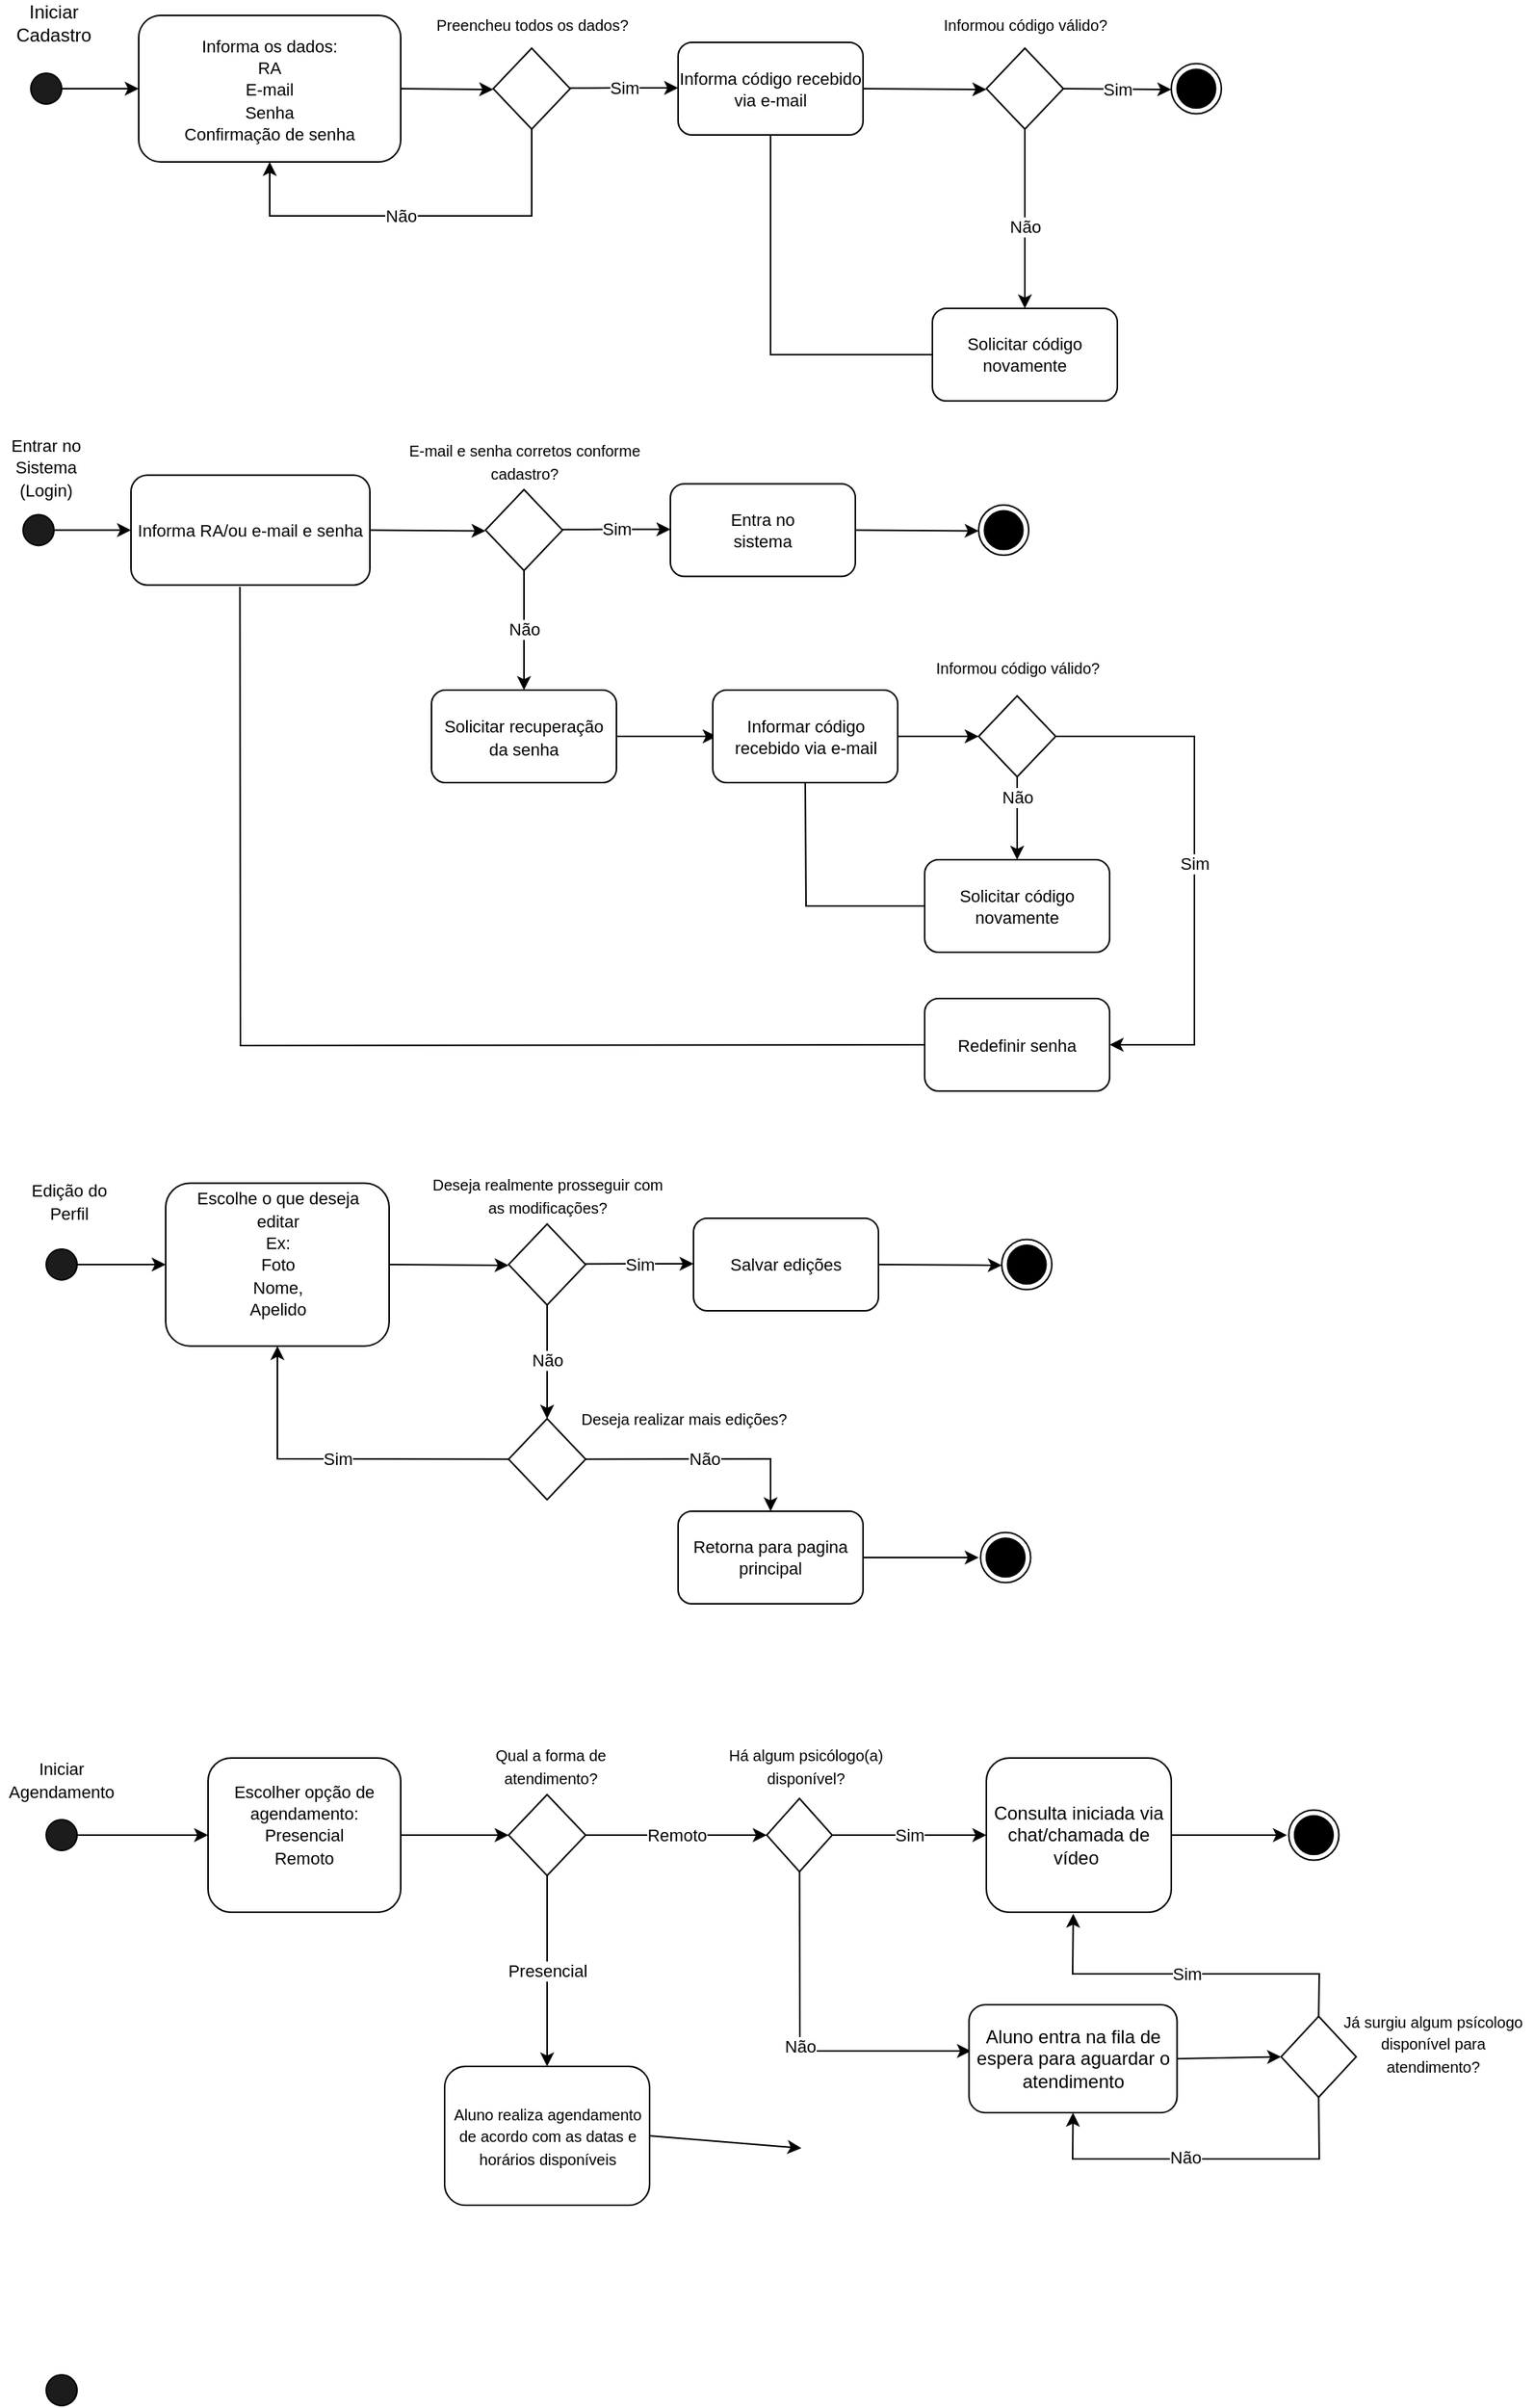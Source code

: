 <mxfile version="21.1.7" type="github">
  <diagram name="Página-1" id="GVrCEBP-sC31mfDfFol-">
    <mxGraphModel dx="819" dy="437" grid="1" gridSize="10" guides="1" tooltips="1" connect="1" arrows="1" fold="1" page="1" pageScale="1" pageWidth="827" pageHeight="1169" math="0" shadow="0">
      <root>
        <mxCell id="0" />
        <mxCell id="1" parent="0" />
        <mxCell id="yPgfIwb3IiQU2in2HysK-1" value="" style="ellipse;whiteSpace=wrap;html=1;aspect=fixed;fillColor=#1C1C1C;" parent="1" vertex="1">
          <mxGeometry x="20" y="77.5" width="20" height="20" as="geometry" />
        </mxCell>
        <mxCell id="yPgfIwb3IiQU2in2HysK-2" value="" style="endArrow=classic;html=1;rounded=0;exitX=1;exitY=0.5;exitDx=0;exitDy=0;entryX=0;entryY=0.5;entryDx=0;entryDy=0;" parent="1" source="yPgfIwb3IiQU2in2HysK-1" target="yPgfIwb3IiQU2in2HysK-5" edge="1">
          <mxGeometry width="50" height="50" relative="1" as="geometry">
            <mxPoint x="240" y="270" as="sourcePoint" />
            <mxPoint x="90" y="70" as="targetPoint" />
          </mxGeometry>
        </mxCell>
        <mxCell id="yPgfIwb3IiQU2in2HysK-4" value="Iniciar Cadastro" style="text;strokeColor=none;align=center;fillColor=none;html=1;verticalAlign=middle;whiteSpace=wrap;rounded=0;" parent="1" vertex="1">
          <mxGeometry y="30" width="70" height="30" as="geometry" />
        </mxCell>
        <mxCell id="yPgfIwb3IiQU2in2HysK-5" value="&lt;font style=&quot;font-size: 11px;&quot;&gt;Informa os dados:&lt;br&gt;RA&lt;br&gt;E-mail&lt;br&gt;Senha&lt;br&gt;Confirmação de senha&lt;/font&gt;" style="rounded=1;whiteSpace=wrap;html=1;" parent="1" vertex="1">
          <mxGeometry x="90" y="40" width="170" height="95" as="geometry" />
        </mxCell>
        <mxCell id="yPgfIwb3IiQU2in2HysK-7" value="" style="endArrow=classic;html=1;rounded=0;exitX=1;exitY=0.5;exitDx=0;exitDy=0;" parent="1" source="yPgfIwb3IiQU2in2HysK-5" edge="1">
          <mxGeometry width="50" height="50" relative="1" as="geometry">
            <mxPoint x="50" y="98" as="sourcePoint" />
            <mxPoint x="320" y="88" as="targetPoint" />
            <Array as="points" />
          </mxGeometry>
        </mxCell>
        <mxCell id="yPgfIwb3IiQU2in2HysK-8" value="" style="rhombus;whiteSpace=wrap;html=1;" parent="1" vertex="1">
          <mxGeometry x="320" y="61.25" width="50" height="52.5" as="geometry" />
        </mxCell>
        <mxCell id="yPgfIwb3IiQU2in2HysK-9" value="&lt;font style=&quot;font-size: 10px;&quot;&gt;Preencheu todos os dados?&lt;/font&gt;" style="text;strokeColor=none;align=center;fillColor=none;html=1;verticalAlign=middle;whiteSpace=wrap;rounded=0;" parent="1" vertex="1">
          <mxGeometry x="267.5" y="31.25" width="155" height="30" as="geometry" />
        </mxCell>
        <mxCell id="yPgfIwb3IiQU2in2HysK-10" value="Sim" style="endArrow=classic;html=1;rounded=0;exitX=1;exitY=0.5;exitDx=0;exitDy=0;" parent="1" edge="1">
          <mxGeometry width="50" height="50" relative="1" as="geometry">
            <mxPoint x="370" y="87.16" as="sourcePoint" />
            <mxPoint x="440" y="87" as="targetPoint" />
            <Array as="points">
              <mxPoint x="400" y="87" />
            </Array>
          </mxGeometry>
        </mxCell>
        <mxCell id="yPgfIwb3IiQU2in2HysK-11" value="Não" style="endArrow=classic;html=1;rounded=0;exitX=0.5;exitY=1;exitDx=0;exitDy=0;entryX=0.5;entryY=1;entryDx=0;entryDy=0;" parent="1" source="yPgfIwb3IiQU2in2HysK-8" target="yPgfIwb3IiQU2in2HysK-5" edge="1">
          <mxGeometry x="0.081" width="50" height="50" relative="1" as="geometry">
            <mxPoint x="270" y="98" as="sourcePoint" />
            <mxPoint x="190" y="170" as="targetPoint" />
            <Array as="points">
              <mxPoint x="345" y="170" />
              <mxPoint x="240" y="170" />
              <mxPoint x="175" y="170" />
            </Array>
            <mxPoint as="offset" />
          </mxGeometry>
        </mxCell>
        <mxCell id="yPgfIwb3IiQU2in2HysK-12" value="Informa código recebido via e-mail" style="rounded=1;whiteSpace=wrap;html=1;fontSize=11;" parent="1" vertex="1">
          <mxGeometry x="440" y="57.5" width="120" height="60" as="geometry" />
        </mxCell>
        <mxCell id="yPgfIwb3IiQU2in2HysK-13" value="" style="endArrow=classic;html=1;rounded=0;exitX=1;exitY=0.5;exitDx=0;exitDy=0;" parent="1" source="yPgfIwb3IiQU2in2HysK-12" edge="1">
          <mxGeometry width="50" height="50" relative="1" as="geometry">
            <mxPoint x="270" y="98" as="sourcePoint" />
            <mxPoint x="640" y="88" as="targetPoint" />
            <Array as="points" />
          </mxGeometry>
        </mxCell>
        <mxCell id="yPgfIwb3IiQU2in2HysK-14" value="" style="rhombus;whiteSpace=wrap;html=1;" parent="1" vertex="1">
          <mxGeometry x="640" y="61.25" width="50" height="52.5" as="geometry" />
        </mxCell>
        <mxCell id="yPgfIwb3IiQU2in2HysK-15" value="&lt;font style=&quot;font-size: 10px;&quot;&gt;Informou código válido?&lt;/font&gt;" style="text;strokeColor=none;align=center;fillColor=none;html=1;verticalAlign=middle;whiteSpace=wrap;rounded=0;" parent="1" vertex="1">
          <mxGeometry x="587.5" y="31.25" width="155" height="30" as="geometry" />
        </mxCell>
        <mxCell id="yPgfIwb3IiQU2in2HysK-17" value="Sim" style="endArrow=classic;html=1;rounded=0;exitX=1;exitY=0.5;exitDx=0;exitDy=0;" parent="1" source="yPgfIwb3IiQU2in2HysK-14" edge="1">
          <mxGeometry width="50" height="50" relative="1" as="geometry">
            <mxPoint x="570" y="98" as="sourcePoint" />
            <mxPoint x="760" y="88" as="targetPoint" />
            <Array as="points" />
          </mxGeometry>
        </mxCell>
        <mxCell id="yPgfIwb3IiQU2in2HysK-18" value="Não" style="endArrow=classic;html=1;rounded=0;exitX=0.5;exitY=1;exitDx=0;exitDy=0;" parent="1" source="yPgfIwb3IiQU2in2HysK-14" edge="1">
          <mxGeometry x="0.081" width="50" height="50" relative="1" as="geometry">
            <mxPoint x="670" y="113.75" as="sourcePoint" />
            <mxPoint x="665" y="230" as="targetPoint" />
            <Array as="points">
              <mxPoint x="665" y="170" />
              <mxPoint x="665" y="190" />
            </Array>
            <mxPoint as="offset" />
          </mxGeometry>
        </mxCell>
        <mxCell id="yPgfIwb3IiQU2in2HysK-19" value="Solicitar código&lt;br&gt;novamente" style="rounded=1;whiteSpace=wrap;html=1;fontSize=11;" parent="1" vertex="1">
          <mxGeometry x="605" y="230" width="120" height="60" as="geometry" />
        </mxCell>
        <mxCell id="yPgfIwb3IiQU2in2HysK-20" value="" style="endArrow=none;html=1;rounded=0;entryX=0;entryY=0.5;entryDx=0;entryDy=0;exitX=0.5;exitY=1;exitDx=0;exitDy=0;" parent="1" source="yPgfIwb3IiQU2in2HysK-12" target="yPgfIwb3IiQU2in2HysK-19" edge="1">
          <mxGeometry width="50" height="50" relative="1" as="geometry">
            <mxPoint x="480" y="260" as="sourcePoint" />
            <mxPoint x="460" y="150" as="targetPoint" />
            <Array as="points">
              <mxPoint x="500" y="260" />
            </Array>
          </mxGeometry>
        </mxCell>
        <mxCell id="yPgfIwb3IiQU2in2HysK-21" value="" style="ellipse;whiteSpace=wrap;html=1;aspect=fixed;" parent="1" vertex="1">
          <mxGeometry x="760" y="71.25" width="32.5" height="32.5" as="geometry" />
        </mxCell>
        <mxCell id="yPgfIwb3IiQU2in2HysK-22" value="" style="ellipse;whiteSpace=wrap;html=1;aspect=fixed;fillColor=#000000;labelBackgroundColor=#000000;" parent="1" vertex="1">
          <mxGeometry x="763.75" y="75" width="25" height="25" as="geometry" />
        </mxCell>
        <mxCell id="yPgfIwb3IiQU2in2HysK-39" value="" style="ellipse;whiteSpace=wrap;html=1;aspect=fixed;fillColor=#1C1C1C;" parent="1" vertex="1">
          <mxGeometry x="15" y="363.75" width="20" height="20" as="geometry" />
        </mxCell>
        <mxCell id="yPgfIwb3IiQU2in2HysK-40" value="" style="endArrow=classic;html=1;rounded=0;exitX=1;exitY=0.5;exitDx=0;exitDy=0;entryX=0;entryY=0.5;entryDx=0;entryDy=0;" parent="1" source="yPgfIwb3IiQU2in2HysK-39" target="yPgfIwb3IiQU2in2HysK-41" edge="1">
          <mxGeometry width="50" height="50" relative="1" as="geometry">
            <mxPoint x="235" y="556.25" as="sourcePoint" />
            <mxPoint x="85" y="356.25" as="targetPoint" />
          </mxGeometry>
        </mxCell>
        <mxCell id="yPgfIwb3IiQU2in2HysK-41" value="&lt;font style=&quot;font-size: 11px;&quot;&gt;Informa RA/ou e-mail e senha&lt;br&gt;&lt;/font&gt;" style="rounded=1;whiteSpace=wrap;html=1;" parent="1" vertex="1">
          <mxGeometry x="85" y="338.13" width="155" height="71.25" as="geometry" />
        </mxCell>
        <mxCell id="yPgfIwb3IiQU2in2HysK-42" value="" style="endArrow=classic;html=1;rounded=0;exitX=1;exitY=0.5;exitDx=0;exitDy=0;" parent="1" source="yPgfIwb3IiQU2in2HysK-41" edge="1">
          <mxGeometry width="50" height="50" relative="1" as="geometry">
            <mxPoint x="45" y="384.25" as="sourcePoint" />
            <mxPoint x="315" y="374.25" as="targetPoint" />
            <Array as="points" />
          </mxGeometry>
        </mxCell>
        <mxCell id="yPgfIwb3IiQU2in2HysK-43" value="" style="rhombus;whiteSpace=wrap;html=1;" parent="1" vertex="1">
          <mxGeometry x="315" y="347.5" width="50" height="52.5" as="geometry" />
        </mxCell>
        <mxCell id="yPgfIwb3IiQU2in2HysK-44" value="&lt;font style=&quot;font-size: 10px;&quot;&gt;E-mail e senha corretos conforme cadastro?&lt;/font&gt;" style="text;strokeColor=none;align=center;fillColor=none;html=1;verticalAlign=middle;whiteSpace=wrap;rounded=0;" parent="1" vertex="1">
          <mxGeometry x="262.5" y="313.75" width="155" height="30" as="geometry" />
        </mxCell>
        <mxCell id="yPgfIwb3IiQU2in2HysK-45" value="Sim" style="endArrow=classic;html=1;rounded=0;exitX=1;exitY=0.5;exitDx=0;exitDy=0;" parent="1" edge="1">
          <mxGeometry width="50" height="50" relative="1" as="geometry">
            <mxPoint x="365" y="373.41" as="sourcePoint" />
            <mxPoint x="435" y="373.25" as="targetPoint" />
            <Array as="points">
              <mxPoint x="395" y="373.25" />
            </Array>
          </mxGeometry>
        </mxCell>
        <mxCell id="yPgfIwb3IiQU2in2HysK-46" value="Não" style="endArrow=classic;html=1;rounded=0;exitX=0.5;exitY=1;exitDx=0;exitDy=0;" parent="1" source="yPgfIwb3IiQU2in2HysK-43" edge="1">
          <mxGeometry x="-0.032" width="50" height="50" relative="1" as="geometry">
            <mxPoint x="265" y="384.25" as="sourcePoint" />
            <mxPoint x="340" y="477.5" as="targetPoint" />
            <Array as="points" />
            <mxPoint as="offset" />
          </mxGeometry>
        </mxCell>
        <mxCell id="yPgfIwb3IiQU2in2HysK-47" value="Entra no&lt;br&gt;sistema" style="rounded=1;whiteSpace=wrap;html=1;fontSize=11;" parent="1" vertex="1">
          <mxGeometry x="435" y="343.75" width="120" height="60" as="geometry" />
        </mxCell>
        <mxCell id="yPgfIwb3IiQU2in2HysK-48" value="" style="endArrow=classic;html=1;rounded=0;exitX=1;exitY=0.5;exitDx=0;exitDy=0;" parent="1" source="yPgfIwb3IiQU2in2HysK-47" edge="1">
          <mxGeometry width="50" height="50" relative="1" as="geometry">
            <mxPoint x="265" y="384.25" as="sourcePoint" />
            <mxPoint x="635" y="374.25" as="targetPoint" />
            <Array as="points" />
          </mxGeometry>
        </mxCell>
        <mxCell id="yPgfIwb3IiQU2in2HysK-55" value="" style="ellipse;whiteSpace=wrap;html=1;aspect=fixed;" parent="1" vertex="1">
          <mxGeometry x="635" y="357.51" width="32.5" height="32.5" as="geometry" />
        </mxCell>
        <mxCell id="yPgfIwb3IiQU2in2HysK-56" value="" style="ellipse;whiteSpace=wrap;html=1;aspect=fixed;fillColor=#000000;labelBackgroundColor=#000000;" parent="1" vertex="1">
          <mxGeometry x="638.75" y="361.26" width="25" height="25" as="geometry" />
        </mxCell>
        <mxCell id="yPgfIwb3IiQU2in2HysK-57" value="&lt;font style=&quot;font-size: 11px;&quot;&gt;Entrar no Sistema&lt;br&gt;(Login)&lt;/font&gt;" style="text;strokeColor=none;align=center;fillColor=none;html=1;verticalAlign=middle;whiteSpace=wrap;rounded=0;" parent="1" vertex="1">
          <mxGeometry y="317.5" width="60" height="30" as="geometry" />
        </mxCell>
        <mxCell id="yPgfIwb3IiQU2in2HysK-58" value="&lt;font style=&quot;font-size: 11px;&quot;&gt;Solicitar recuperação&lt;br&gt;da senha&lt;/font&gt;" style="rounded=1;whiteSpace=wrap;html=1;" parent="1" vertex="1">
          <mxGeometry x="280" y="477.5" width="120" height="60" as="geometry" />
        </mxCell>
        <mxCell id="yPgfIwb3IiQU2in2HysK-59" value="" style="endArrow=classic;html=1;rounded=0;exitX=1;exitY=0.5;exitDx=0;exitDy=0;" parent="1" source="yPgfIwb3IiQU2in2HysK-58" edge="1">
          <mxGeometry width="50" height="50" relative="1" as="geometry">
            <mxPoint x="245" y="383.5" as="sourcePoint" />
            <mxPoint x="465" y="507.5" as="targetPoint" />
            <Array as="points" />
          </mxGeometry>
        </mxCell>
        <mxCell id="yPgfIwb3IiQU2in2HysK-60" value="Informar código recebido via e-mail" style="rounded=1;whiteSpace=wrap;html=1;fontSize=11;" parent="1" vertex="1">
          <mxGeometry x="462.5" y="477.5" width="120" height="60" as="geometry" />
        </mxCell>
        <mxCell id="yPgfIwb3IiQU2in2HysK-61" value="" style="endArrow=classic;html=1;rounded=0;exitX=1;exitY=0.5;exitDx=0;exitDy=0;" parent="1" source="yPgfIwb3IiQU2in2HysK-60" edge="1">
          <mxGeometry width="50" height="50" relative="1" as="geometry">
            <mxPoint x="565" y="75.5" as="sourcePoint" />
            <mxPoint x="635" y="507.5" as="targetPoint" />
            <Array as="points" />
          </mxGeometry>
        </mxCell>
        <mxCell id="yPgfIwb3IiQU2in2HysK-62" value="" style="rhombus;whiteSpace=wrap;html=1;" parent="1" vertex="1">
          <mxGeometry x="635" y="481.25" width="50" height="52.5" as="geometry" />
        </mxCell>
        <mxCell id="yPgfIwb3IiQU2in2HysK-63" value="&lt;font style=&quot;font-size: 10px;&quot;&gt;Informou código válido?&lt;/font&gt;" style="text;strokeColor=none;align=center;fillColor=none;html=1;verticalAlign=middle;whiteSpace=wrap;rounded=0;" parent="1" vertex="1">
          <mxGeometry x="582.5" y="447.5" width="155" height="30" as="geometry" />
        </mxCell>
        <mxCell id="yPgfIwb3IiQU2in2HysK-64" value="Não" style="endArrow=classic;html=1;rounded=0;exitX=0.5;exitY=1;exitDx=0;exitDy=0;" parent="1" source="yPgfIwb3IiQU2in2HysK-62" edge="1">
          <mxGeometry x="-0.493" width="50" height="50" relative="1" as="geometry">
            <mxPoint x="670" y="101.5" as="sourcePoint" />
            <mxPoint x="660" y="587.5" as="targetPoint" />
            <Array as="points" />
            <mxPoint as="offset" />
          </mxGeometry>
        </mxCell>
        <mxCell id="yPgfIwb3IiQU2in2HysK-68" value="Solicitar código&lt;br&gt;novamente" style="rounded=1;whiteSpace=wrap;html=1;fontSize=11;" parent="1" vertex="1">
          <mxGeometry x="600" y="587.5" width="120" height="60" as="geometry" />
        </mxCell>
        <mxCell id="yPgfIwb3IiQU2in2HysK-69" value="" style="endArrow=none;html=1;rounded=0;entryX=0;entryY=0.5;entryDx=0;entryDy=0;exitX=0.5;exitY=1;exitDx=0;exitDy=0;" parent="1" source="yPgfIwb3IiQU2in2HysK-60" target="yPgfIwb3IiQU2in2HysK-68" edge="1">
          <mxGeometry width="50" height="50" relative="1" as="geometry">
            <mxPoint x="505" y="105.5" as="sourcePoint" />
            <mxPoint x="610" y="247.5" as="targetPoint" />
            <Array as="points">
              <mxPoint x="523" y="617.5" />
            </Array>
          </mxGeometry>
        </mxCell>
        <mxCell id="yPgfIwb3IiQU2in2HysK-70" value="Sim" style="endArrow=classic;html=1;rounded=0;exitX=1;exitY=0.5;exitDx=0;exitDy=0;entryX=1;entryY=0.5;entryDx=0;entryDy=0;" parent="1" source="yPgfIwb3IiQU2in2HysK-62" target="yPgfIwb3IiQU2in2HysK-73" edge="1">
          <mxGeometry width="50" height="50" relative="1" as="geometry">
            <mxPoint x="695" y="75.5" as="sourcePoint" />
            <mxPoint x="775" y="707.5" as="targetPoint" />
            <Array as="points">
              <mxPoint x="775" y="507.5" />
              <mxPoint x="775" y="707.5" />
            </Array>
          </mxGeometry>
        </mxCell>
        <mxCell id="yPgfIwb3IiQU2in2HysK-73" value="Redefinir senha" style="rounded=1;whiteSpace=wrap;html=1;fontSize=11;" parent="1" vertex="1">
          <mxGeometry x="600" y="677.5" width="120" height="60" as="geometry" />
        </mxCell>
        <mxCell id="yPgfIwb3IiQU2in2HysK-74" value="" style="endArrow=none;html=1;rounded=0;entryX=0;entryY=0.5;entryDx=0;entryDy=0;exitX=0.456;exitY=1.016;exitDx=0;exitDy=0;exitPerimeter=0;" parent="1" source="yPgfIwb3IiQU2in2HysK-41" target="yPgfIwb3IiQU2in2HysK-73" edge="1">
          <mxGeometry width="50" height="50" relative="1" as="geometry">
            <mxPoint x="533" y="547.5" as="sourcePoint" />
            <mxPoint x="610" y="627.5" as="targetPoint" />
            <Array as="points">
              <mxPoint x="156" y="708" />
            </Array>
          </mxGeometry>
        </mxCell>
        <mxCell id="yPgfIwb3IiQU2in2HysK-76" value="" style="ellipse;whiteSpace=wrap;html=1;aspect=fixed;fillColor=#1C1C1C;" parent="1" vertex="1">
          <mxGeometry x="30" y="840" width="20" height="20" as="geometry" />
        </mxCell>
        <mxCell id="yPgfIwb3IiQU2in2HysK-77" value="" style="endArrow=classic;html=1;rounded=0;exitX=1;exitY=0.5;exitDx=0;exitDy=0;entryX=0;entryY=0.5;entryDx=0;entryDy=0;" parent="1" source="yPgfIwb3IiQU2in2HysK-76" target="yPgfIwb3IiQU2in2HysK-78" edge="1">
          <mxGeometry width="50" height="50" relative="1" as="geometry">
            <mxPoint x="250" y="1032.5" as="sourcePoint" />
            <mxPoint x="100" y="832.5" as="targetPoint" />
          </mxGeometry>
        </mxCell>
        <mxCell id="yPgfIwb3IiQU2in2HysK-78" value="&lt;font style=&quot;font-size: 11px;&quot;&gt;Escolhe o que deseja&lt;br&gt;editar&lt;br&gt;Ex:&lt;br&gt;Foto&lt;br&gt;Nome,&lt;br&gt;Apelido&lt;br&gt;&lt;br&gt;&lt;/font&gt;" style="rounded=1;whiteSpace=wrap;html=1;" parent="1" vertex="1">
          <mxGeometry x="107.5" y="797.2" width="145" height="105.63" as="geometry" />
        </mxCell>
        <mxCell id="yPgfIwb3IiQU2in2HysK-79" value="" style="endArrow=classic;html=1;rounded=0;exitX=1;exitY=0.5;exitDx=0;exitDy=0;" parent="1" source="yPgfIwb3IiQU2in2HysK-78" edge="1">
          <mxGeometry width="50" height="50" relative="1" as="geometry">
            <mxPoint x="60" y="860.5" as="sourcePoint" />
            <mxPoint x="330" y="850.5" as="targetPoint" />
            <Array as="points" />
          </mxGeometry>
        </mxCell>
        <mxCell id="yPgfIwb3IiQU2in2HysK-80" value="" style="rhombus;whiteSpace=wrap;html=1;" parent="1" vertex="1">
          <mxGeometry x="330" y="823.75" width="50" height="52.5" as="geometry" />
        </mxCell>
        <mxCell id="yPgfIwb3IiQU2in2HysK-81" value="&lt;font style=&quot;font-size: 10px;&quot;&gt;Deseja realmente prosseguir com as modificações?&lt;/font&gt;" style="text;strokeColor=none;align=center;fillColor=none;html=1;verticalAlign=middle;whiteSpace=wrap;rounded=0;" parent="1" vertex="1">
          <mxGeometry x="277.5" y="790" width="155" height="30" as="geometry" />
        </mxCell>
        <mxCell id="yPgfIwb3IiQU2in2HysK-82" value="Sim" style="endArrow=classic;html=1;rounded=0;exitX=1;exitY=0.5;exitDx=0;exitDy=0;" parent="1" edge="1">
          <mxGeometry width="50" height="50" relative="1" as="geometry">
            <mxPoint x="380" y="849.66" as="sourcePoint" />
            <mxPoint x="450" y="849.5" as="targetPoint" />
            <Array as="points">
              <mxPoint x="410" y="849.5" />
            </Array>
          </mxGeometry>
        </mxCell>
        <mxCell id="yPgfIwb3IiQU2in2HysK-83" value="Não" style="endArrow=classic;html=1;rounded=0;exitX=0.5;exitY=1;exitDx=0;exitDy=0;entryX=0.5;entryY=0;entryDx=0;entryDy=0;" parent="1" source="yPgfIwb3IiQU2in2HysK-80" target="SW-ORvvcEC2hXW5tAMiy-1" edge="1">
          <mxGeometry x="-0.032" width="50" height="50" relative="1" as="geometry">
            <mxPoint x="280" y="860.5" as="sourcePoint" />
            <mxPoint x="355" y="953.75" as="targetPoint" />
            <Array as="points" />
            <mxPoint as="offset" />
          </mxGeometry>
        </mxCell>
        <mxCell id="yPgfIwb3IiQU2in2HysK-84" value="Salvar edições" style="rounded=1;whiteSpace=wrap;html=1;fontSize=11;" parent="1" vertex="1">
          <mxGeometry x="450" y="820" width="120" height="60" as="geometry" />
        </mxCell>
        <mxCell id="yPgfIwb3IiQU2in2HysK-85" value="" style="endArrow=classic;html=1;rounded=0;exitX=1;exitY=0.5;exitDx=0;exitDy=0;" parent="1" source="yPgfIwb3IiQU2in2HysK-84" edge="1">
          <mxGeometry width="50" height="50" relative="1" as="geometry">
            <mxPoint x="280" y="860.5" as="sourcePoint" />
            <mxPoint x="650" y="850.5" as="targetPoint" />
            <Array as="points" />
          </mxGeometry>
        </mxCell>
        <mxCell id="yPgfIwb3IiQU2in2HysK-86" value="" style="ellipse;whiteSpace=wrap;html=1;aspect=fixed;" parent="1" vertex="1">
          <mxGeometry x="650" y="833.76" width="32.5" height="32.5" as="geometry" />
        </mxCell>
        <mxCell id="yPgfIwb3IiQU2in2HysK-87" value="" style="ellipse;whiteSpace=wrap;html=1;aspect=fixed;fillColor=#000000;labelBackgroundColor=#000000;" parent="1" vertex="1">
          <mxGeometry x="653.75" y="837.51" width="25" height="25" as="geometry" />
        </mxCell>
        <mxCell id="yPgfIwb3IiQU2in2HysK-88" value="&lt;span style=&quot;font-size: 11px;&quot;&gt;Edição do Perfil&lt;/span&gt;" style="text;strokeColor=none;align=center;fillColor=none;html=1;verticalAlign=middle;whiteSpace=wrap;rounded=0;" parent="1" vertex="1">
          <mxGeometry x="15" y="793.75" width="60" height="30" as="geometry" />
        </mxCell>
        <mxCell id="SW-ORvvcEC2hXW5tAMiy-1" value="" style="rhombus;whiteSpace=wrap;html=1;" parent="1" vertex="1">
          <mxGeometry x="330" y="950" width="50" height="52.5" as="geometry" />
        </mxCell>
        <mxCell id="SW-ORvvcEC2hXW5tAMiy-2" value="&lt;font style=&quot;font-size: 10px;&quot;&gt;&lt;font style=&quot;vertical-align: inherit;&quot;&gt;&lt;font style=&quot;vertical-align: inherit;&quot;&gt;Deseja realizar mais edições?&lt;/font&gt;&lt;/font&gt;&lt;/font&gt;" style="text;strokeColor=none;align=center;fillColor=none;html=1;verticalAlign=middle;whiteSpace=wrap;rounded=0;" parent="1" vertex="1">
          <mxGeometry x="370" y="940" width="147.5" height="20" as="geometry" />
        </mxCell>
        <mxCell id="SW-ORvvcEC2hXW5tAMiy-3" value="Sim" style="endArrow=classic;html=1;rounded=0;exitX=0;exitY=0.5;exitDx=0;exitDy=0;entryX=0.5;entryY=1;entryDx=0;entryDy=0;" parent="1" source="SW-ORvvcEC2hXW5tAMiy-1" target="yPgfIwb3IiQU2in2HysK-78" edge="1">
          <mxGeometry width="50" height="50" relative="1" as="geometry">
            <mxPoint x="390" y="859.66" as="sourcePoint" />
            <mxPoint x="460" y="859.5" as="targetPoint" />
            <Array as="points">
              <mxPoint x="180" y="976" />
            </Array>
          </mxGeometry>
        </mxCell>
        <mxCell id="SW-ORvvcEC2hXW5tAMiy-4" value="Não" style="endArrow=classic;html=1;rounded=0;exitX=1;exitY=0.5;exitDx=0;exitDy=0;entryX=0.5;entryY=0;entryDx=0;entryDy=0;" parent="1" source="SW-ORvvcEC2hXW5tAMiy-1" edge="1">
          <mxGeometry width="50" height="50" relative="1" as="geometry">
            <mxPoint x="390" y="859.66" as="sourcePoint" />
            <mxPoint x="500" y="1010" as="targetPoint" />
            <Array as="points">
              <mxPoint x="500" y="976" />
            </Array>
          </mxGeometry>
        </mxCell>
        <mxCell id="SW-ORvvcEC2hXW5tAMiy-5" value="Retorna para pagina principal" style="rounded=1;whiteSpace=wrap;html=1;fontSize=11;" parent="1" vertex="1">
          <mxGeometry x="440" y="1010" width="120" height="60" as="geometry" />
        </mxCell>
        <mxCell id="SW-ORvvcEC2hXW5tAMiy-7" value="" style="endArrow=classic;html=1;rounded=0;exitX=1;exitY=0.5;exitDx=0;exitDy=0;" parent="1" edge="1">
          <mxGeometry width="50" height="50" relative="1" as="geometry">
            <mxPoint x="560" y="1040" as="sourcePoint" />
            <mxPoint x="635" y="1040" as="targetPoint" />
            <Array as="points" />
          </mxGeometry>
        </mxCell>
        <mxCell id="SW-ORvvcEC2hXW5tAMiy-8" value="" style="ellipse;whiteSpace=wrap;html=1;aspect=fixed;" parent="1" vertex="1">
          <mxGeometry x="636.25" y="1023.75" width="32.5" height="32.5" as="geometry" />
        </mxCell>
        <mxCell id="SW-ORvvcEC2hXW5tAMiy-9" value="" style="ellipse;whiteSpace=wrap;html=1;aspect=fixed;fillColor=#000000;labelBackgroundColor=#000000;" parent="1" vertex="1">
          <mxGeometry x="640" y="1027.5" width="25" height="25" as="geometry" />
        </mxCell>
        <mxCell id="erpACT3MCk6nOQQxQk3F-1" value="" style="ellipse;whiteSpace=wrap;html=1;aspect=fixed;fillColor=#1C1C1C;" parent="1" vertex="1">
          <mxGeometry x="30" y="1210" width="20" height="20" as="geometry" />
        </mxCell>
        <mxCell id="erpACT3MCk6nOQQxQk3F-2" value="" style="ellipse;whiteSpace=wrap;html=1;aspect=fixed;fillColor=#1C1C1C;" parent="1" vertex="1">
          <mxGeometry x="30" y="1570" width="20" height="20" as="geometry" />
        </mxCell>
        <mxCell id="erpACT3MCk6nOQQxQk3F-3" value="&lt;span style=&quot;font-size: 11px;&quot;&gt;&lt;font style=&quot;vertical-align: inherit;&quot;&gt;&lt;font style=&quot;vertical-align: inherit;&quot;&gt;Iniciar Agendamento&lt;/font&gt;&lt;/font&gt;&lt;/span&gt;" style="text;strokeColor=none;align=center;fillColor=none;html=1;verticalAlign=middle;whiteSpace=wrap;rounded=0;" parent="1" vertex="1">
          <mxGeometry x="10" y="1169" width="60" height="30" as="geometry" />
        </mxCell>
        <mxCell id="erpACT3MCk6nOQQxQk3F-5" value="&lt;font style=&quot;font-size: 11px;&quot;&gt;&lt;font style=&quot;vertical-align: inherit;&quot;&gt;&lt;font style=&quot;vertical-align: inherit;&quot;&gt;Escolher opção de agendamento:&lt;br&gt;&lt;/font&gt;&lt;/font&gt;&lt;font style=&quot;vertical-align: inherit;&quot;&gt;&lt;font style=&quot;vertical-align: inherit;&quot;&gt;Presencial&lt;br&gt;&lt;/font&gt;&lt;/font&gt;&lt;font style=&quot;vertical-align: inherit;&quot;&gt;&lt;font style=&quot;vertical-align: inherit;&quot;&gt;Remoto&lt;/font&gt;&lt;/font&gt;&lt;br&gt;&lt;br&gt;&lt;/font&gt;" style="rounded=1;whiteSpace=wrap;html=1;" parent="1" vertex="1">
          <mxGeometry x="135" y="1170" width="125" height="100" as="geometry" />
        </mxCell>
        <mxCell id="erpACT3MCk6nOQQxQk3F-7" value="" style="endArrow=classic;html=1;rounded=0;exitX=1;exitY=0.5;exitDx=0;exitDy=0;entryX=0;entryY=0.5;entryDx=0;entryDy=0;" parent="1" source="erpACT3MCk6nOQQxQk3F-1" target="erpACT3MCk6nOQQxQk3F-5" edge="1">
          <mxGeometry width="50" height="50" relative="1" as="geometry">
            <mxPoint x="50" y="1240" as="sourcePoint" />
            <mxPoint x="100" y="1240" as="targetPoint" />
            <Array as="points" />
          </mxGeometry>
        </mxCell>
        <mxCell id="erpACT3MCk6nOQQxQk3F-10" value="" style="rhombus;whiteSpace=wrap;html=1;" parent="1" vertex="1">
          <mxGeometry x="330" y="1193.75" width="50" height="52.5" as="geometry" />
        </mxCell>
        <mxCell id="erpACT3MCk6nOQQxQk3F-11" value="&lt;font style=&quot;vertical-align: inherit; font-size: 10px;&quot;&gt;&lt;font style=&quot;vertical-align: inherit; font-size: 10px;&quot;&gt;&lt;font style=&quot;vertical-align: inherit; font-size: 10px;&quot;&gt;&lt;font style=&quot;vertical-align: inherit; font-size: 10px;&quot;&gt;Qual a forma de atendimento?&lt;/font&gt;&lt;/font&gt;&lt;/font&gt;&lt;/font&gt;" style="text;strokeColor=none;align=center;fillColor=none;html=1;verticalAlign=middle;whiteSpace=wrap;rounded=0;" parent="1" vertex="1">
          <mxGeometry x="315" y="1160" width="85" height="30" as="geometry" />
        </mxCell>
        <mxCell id="erpACT3MCk6nOQQxQk3F-13" value="&lt;font style=&quot;vertical-align: inherit;&quot;&gt;&lt;font style=&quot;vertical-align: inherit;&quot;&gt;Remoto&lt;/font&gt;&lt;/font&gt;" style="endArrow=classic;html=1;rounded=0;exitX=1;exitY=0.5;exitDx=0;exitDy=0;entryX=0;entryY=0.5;entryDx=0;entryDy=0;" parent="1" source="erpACT3MCk6nOQQxQk3F-10" target="erpACT3MCk6nOQQxQk3F-16" edge="1">
          <mxGeometry width="50" height="50" relative="1" as="geometry">
            <mxPoint x="410" y="1240" as="sourcePoint" />
            <mxPoint x="490" y="1225" as="targetPoint" />
          </mxGeometry>
        </mxCell>
        <mxCell id="erpACT3MCk6nOQQxQk3F-14" value="&lt;font style=&quot;vertical-align: inherit;&quot;&gt;&lt;font style=&quot;vertical-align: inherit;&quot;&gt;Presencial&lt;/font&gt;&lt;/font&gt;" style="endArrow=classic;html=1;rounded=0;" parent="1" source="erpACT3MCk6nOQQxQk3F-10" edge="1">
          <mxGeometry width="50" height="50" relative="1" as="geometry">
            <mxPoint x="355" y="1301.5" as="sourcePoint" />
            <mxPoint x="355" y="1370" as="targetPoint" />
          </mxGeometry>
        </mxCell>
        <mxCell id="erpACT3MCk6nOQQxQk3F-16" value="" style="rhombus;whiteSpace=wrap;html=1;" parent="1" vertex="1">
          <mxGeometry x="497.5" y="1196.25" width="42.5" height="47.5" as="geometry" />
        </mxCell>
        <mxCell id="erpACT3MCk6nOQQxQk3F-18" value="&lt;font style=&quot;font-size: 10px;&quot;&gt;Há algum psicólogo(a) disponível?&lt;/font&gt;" style="text;strokeColor=none;align=center;fillColor=none;html=1;verticalAlign=middle;whiteSpace=wrap;rounded=0;" parent="1" vertex="1">
          <mxGeometry x="453.75" y="1160" width="137.5" height="30" as="geometry" />
        </mxCell>
        <mxCell id="erpACT3MCk6nOQQxQk3F-19" value="" style="endArrow=classic;html=1;rounded=0;entryX=0;entryY=0.5;entryDx=0;entryDy=0;" parent="1" target="erpACT3MCk6nOQQxQk3F-10" edge="1">
          <mxGeometry width="50" height="50" relative="1" as="geometry">
            <mxPoint x="260" y="1220" as="sourcePoint" />
            <mxPoint x="310" y="1170" as="targetPoint" />
          </mxGeometry>
        </mxCell>
        <mxCell id="erpACT3MCk6nOQQxQk3F-21" value="Sim" style="endArrow=classic;html=1;rounded=0;entryX=0;entryY=0.5;entryDx=0;entryDy=0;" parent="1" target="erpACT3MCk6nOQQxQk3F-22" edge="1">
          <mxGeometry width="50" height="50" relative="1" as="geometry">
            <mxPoint x="540" y="1220" as="sourcePoint" />
            <mxPoint x="620" y="1200" as="targetPoint" />
          </mxGeometry>
        </mxCell>
        <mxCell id="erpACT3MCk6nOQQxQk3F-22" value="Consulta iniciada via chat/chamada de vídeo&amp;nbsp;" style="rounded=1;whiteSpace=wrap;html=1;" parent="1" vertex="1">
          <mxGeometry x="640" y="1170" width="120" height="100" as="geometry" />
        </mxCell>
        <mxCell id="erpACT3MCk6nOQQxQk3F-24" value="" style="endArrow=classic;html=1;rounded=0;exitX=1;exitY=0.5;exitDx=0;exitDy=0;" parent="1" edge="1">
          <mxGeometry width="50" height="50" relative="1" as="geometry">
            <mxPoint x="760" y="1220" as="sourcePoint" />
            <mxPoint x="835" y="1220" as="targetPoint" />
            <Array as="points" />
          </mxGeometry>
        </mxCell>
        <mxCell id="erpACT3MCk6nOQQxQk3F-25" value="" style="ellipse;whiteSpace=wrap;html=1;aspect=fixed;" parent="1" vertex="1">
          <mxGeometry x="836.25" y="1203.75" width="32.5" height="32.5" as="geometry" />
        </mxCell>
        <mxCell id="erpACT3MCk6nOQQxQk3F-26" value="" style="ellipse;whiteSpace=wrap;html=1;aspect=fixed;fillColor=#000000;labelBackgroundColor=#000000;" parent="1" vertex="1">
          <mxGeometry x="840" y="1207.5" width="25" height="25" as="geometry" />
        </mxCell>
        <mxCell id="erpACT3MCk6nOQQxQk3F-27" value="&lt;font style=&quot;font-size: 10px;&quot;&gt;Aluno realiza agendamento de acordo com as datas e horários disponíveis&lt;/font&gt;" style="rounded=1;whiteSpace=wrap;html=1;" parent="1" vertex="1">
          <mxGeometry x="288.5" y="1370" width="133" height="90" as="geometry" />
        </mxCell>
        <mxCell id="erpACT3MCk6nOQQxQk3F-30" value="" style="endArrow=classic;html=1;rounded=0;exitX=1;exitY=0.5;exitDx=0;exitDy=0;" parent="1" source="erpACT3MCk6nOQQxQk3F-27" edge="1">
          <mxGeometry width="50" height="50" relative="1" as="geometry">
            <mxPoint x="440" y="1420" as="sourcePoint" />
            <mxPoint x="520" y="1423" as="targetPoint" />
          </mxGeometry>
        </mxCell>
        <mxCell id="erpACT3MCk6nOQQxQk3F-31" value="Não" style="endArrow=classic;html=1;rounded=0;" parent="1" source="erpACT3MCk6nOQQxQk3F-16" edge="1">
          <mxGeometry width="50" height="50" relative="1" as="geometry">
            <mxPoint x="518.75" y="1297.5" as="sourcePoint" />
            <mxPoint x="630" y="1360" as="targetPoint" />
            <Array as="points">
              <mxPoint x="519" y="1360" />
            </Array>
          </mxGeometry>
        </mxCell>
        <mxCell id="erpACT3MCk6nOQQxQk3F-32" value="Aluno entra na fila de espera para aguardar o atendimento" style="rounded=1;whiteSpace=wrap;html=1;" parent="1" vertex="1">
          <mxGeometry x="628.75" y="1330" width="135" height="70" as="geometry" />
        </mxCell>
        <mxCell id="5wJBj0XlNIu2XHZP18v--1" value="" style="rhombus;whiteSpace=wrap;html=1;" vertex="1" parent="1">
          <mxGeometry x="831.25" y="1337.5" width="48.75" height="52.5" as="geometry" />
        </mxCell>
        <mxCell id="5wJBj0XlNIu2XHZP18v--2" value="" style="endArrow=classic;html=1;rounded=0;exitX=1;exitY=0.5;exitDx=0;exitDy=0;entryX=0;entryY=0.5;entryDx=0;entryDy=0;" edge="1" parent="1" source="erpACT3MCk6nOQQxQk3F-32" target="5wJBj0XlNIu2XHZP18v--1">
          <mxGeometry width="50" height="50" relative="1" as="geometry">
            <mxPoint x="800" y="1380" as="sourcePoint" />
            <mxPoint x="850" y="1330" as="targetPoint" />
            <Array as="points" />
          </mxGeometry>
        </mxCell>
        <mxCell id="5wJBj0XlNIu2XHZP18v--3" value="&lt;font style=&quot;font-size: 10px;&quot;&gt;Já surgiu algum psícologo disponível para atendimento?&lt;/font&gt;" style="text;strokeColor=none;align=center;fillColor=none;html=1;verticalAlign=middle;whiteSpace=wrap;rounded=0;" vertex="1" parent="1">
          <mxGeometry x="865" y="1340" width="130" height="30" as="geometry" />
        </mxCell>
        <mxCell id="5wJBj0XlNIu2XHZP18v--4" value="Sim" style="endArrow=classic;html=1;rounded=0;exitX=0.5;exitY=0;exitDx=0;exitDy=0;entryX=0.47;entryY=1.01;entryDx=0;entryDy=0;entryPerimeter=0;" edge="1" parent="1" source="5wJBj0XlNIu2XHZP18v--1" target="erpACT3MCk6nOQQxQk3F-22">
          <mxGeometry width="50" height="50" relative="1" as="geometry">
            <mxPoint x="774" y="1375" as="sourcePoint" />
            <mxPoint x="700" y="1310" as="targetPoint" />
            <Array as="points">
              <mxPoint x="856" y="1310" />
              <mxPoint x="696" y="1310" />
            </Array>
          </mxGeometry>
        </mxCell>
        <mxCell id="5wJBj0XlNIu2XHZP18v--5" value="" style="endArrow=classic;html=1;rounded=0;exitX=0.5;exitY=1;exitDx=0;exitDy=0;entryX=0.5;entryY=1;entryDx=0;entryDy=0;" edge="1" parent="1" source="5wJBj0XlNIu2XHZP18v--1" target="erpACT3MCk6nOQQxQk3F-32">
          <mxGeometry width="50" height="50" relative="1" as="geometry">
            <mxPoint x="774" y="1375" as="sourcePoint" />
            <mxPoint x="841" y="1374" as="targetPoint" />
            <Array as="points">
              <mxPoint x="856" y="1430" />
              <mxPoint x="696" y="1430" />
            </Array>
          </mxGeometry>
        </mxCell>
        <mxCell id="5wJBj0XlNIu2XHZP18v--6" value="Não" style="edgeLabel;html=1;align=center;verticalAlign=middle;resizable=0;points=[];" vertex="1" connectable="0" parent="5wJBj0XlNIu2XHZP18v--5">
          <mxGeometry x="0.106" y="-1" relative="1" as="geometry">
            <mxPoint as="offset" />
          </mxGeometry>
        </mxCell>
      </root>
    </mxGraphModel>
  </diagram>
</mxfile>
